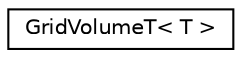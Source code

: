 digraph "Graphical Class Hierarchy"
{
  edge [fontname="Helvetica",fontsize="10",labelfontname="Helvetica",labelfontsize="10"];
  node [fontname="Helvetica",fontsize="10",shape=record];
  rankdir="LR";
  Node0 [label="GridVolumeT\< T \>",height=0.2,width=0.4,color="black", fillcolor="white", style="filled",URL="$classGridVolumeT.html"];
}
